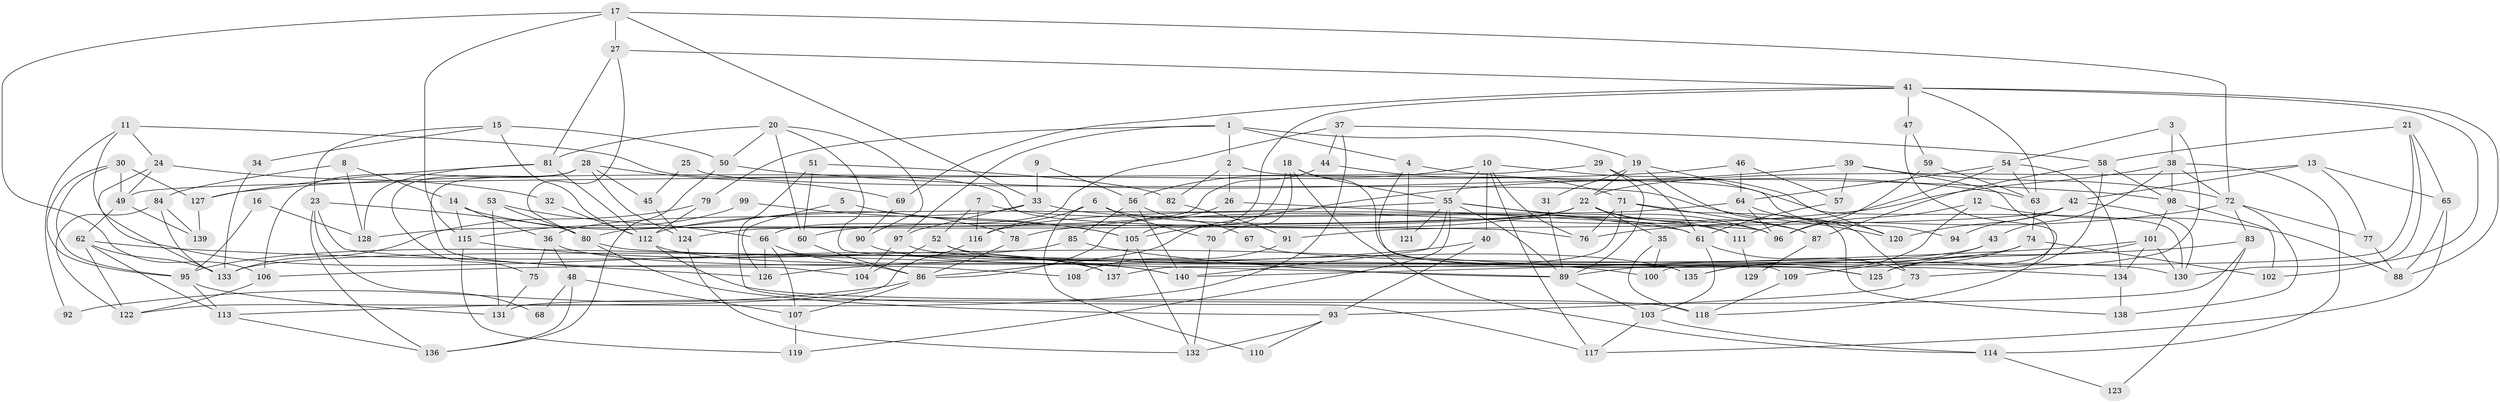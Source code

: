 // coarse degree distribution, {8: 0.07291666666666667, 5: 0.17708333333333334, 3: 0.15625, 4: 0.28125, 6: 0.08333333333333333, 9: 0.020833333333333332, 7: 0.11458333333333333, 2: 0.08333333333333333, 13: 0.010416666666666666}
// Generated by graph-tools (version 1.1) at 2025/41/03/06/25 10:41:58]
// undirected, 140 vertices, 280 edges
graph export_dot {
graph [start="1"]
  node [color=gray90,style=filled];
  1;
  2;
  3;
  4;
  5;
  6;
  7;
  8;
  9;
  10;
  11;
  12;
  13;
  14;
  15;
  16;
  17;
  18;
  19;
  20;
  21;
  22;
  23;
  24;
  25;
  26;
  27;
  28;
  29;
  30;
  31;
  32;
  33;
  34;
  35;
  36;
  37;
  38;
  39;
  40;
  41;
  42;
  43;
  44;
  45;
  46;
  47;
  48;
  49;
  50;
  51;
  52;
  53;
  54;
  55;
  56;
  57;
  58;
  59;
  60;
  61;
  62;
  63;
  64;
  65;
  66;
  67;
  68;
  69;
  70;
  71;
  72;
  73;
  74;
  75;
  76;
  77;
  78;
  79;
  80;
  81;
  82;
  83;
  84;
  85;
  86;
  87;
  88;
  89;
  90;
  91;
  92;
  93;
  94;
  95;
  96;
  97;
  98;
  99;
  100;
  101;
  102;
  103;
  104;
  105;
  106;
  107;
  108;
  109;
  110;
  111;
  112;
  113;
  114;
  115;
  116;
  117;
  118;
  119;
  120;
  121;
  122;
  123;
  124;
  125;
  126;
  127;
  128;
  129;
  130;
  131;
  132;
  133;
  134;
  135;
  136;
  137;
  138;
  139;
  140;
  1 -- 97;
  1 -- 19;
  1 -- 2;
  1 -- 4;
  1 -- 79;
  2 -- 26;
  2 -- 82;
  2 -- 94;
  3 -- 38;
  3 -- 54;
  3 -- 73;
  4 -- 63;
  4 -- 121;
  4 -- 135;
  5 -- 126;
  5 -- 105;
  6 -- 70;
  6 -- 116;
  6 -- 96;
  6 -- 110;
  7 -- 116;
  7 -- 61;
  7 -- 52;
  8 -- 14;
  8 -- 128;
  8 -- 84;
  9 -- 33;
  9 -- 56;
  10 -- 76;
  10 -- 130;
  10 -- 40;
  10 -- 55;
  10 -- 56;
  10 -- 117;
  11 -- 76;
  11 -- 24;
  11 -- 92;
  11 -- 137;
  12 -- 88;
  12 -- 135;
  12 -- 96;
  13 -- 77;
  13 -- 42;
  13 -- 22;
  13 -- 65;
  14 -- 36;
  14 -- 115;
  14 -- 78;
  15 -- 112;
  15 -- 23;
  15 -- 34;
  15 -- 50;
  16 -- 95;
  16 -- 128;
  17 -- 106;
  17 -- 115;
  17 -- 27;
  17 -- 33;
  17 -- 72;
  18 -- 114;
  18 -- 55;
  18 -- 70;
  18 -- 86;
  18 -- 125;
  19 -- 22;
  19 -- 73;
  19 -- 31;
  19 -- 120;
  20 -- 50;
  20 -- 81;
  20 -- 60;
  20 -- 90;
  20 -- 109;
  21 -- 102;
  21 -- 58;
  21 -- 65;
  21 -- 100;
  22 -- 111;
  22 -- 35;
  22 -- 60;
  22 -- 87;
  22 -- 124;
  22 -- 128;
  23 -- 136;
  23 -- 80;
  23 -- 68;
  23 -- 126;
  24 -- 133;
  24 -- 49;
  24 -- 32;
  25 -- 120;
  25 -- 45;
  26 -- 96;
  26 -- 86;
  27 -- 80;
  27 -- 41;
  27 -- 81;
  28 -- 104;
  28 -- 69;
  28 -- 45;
  28 -- 75;
  28 -- 106;
  28 -- 124;
  29 -- 49;
  29 -- 89;
  29 -- 61;
  30 -- 95;
  30 -- 95;
  30 -- 127;
  30 -- 49;
  31 -- 89;
  32 -- 112;
  33 -- 36;
  33 -- 97;
  33 -- 111;
  34 -- 133;
  35 -- 100;
  35 -- 118;
  36 -- 48;
  36 -- 75;
  36 -- 108;
  37 -- 66;
  37 -- 44;
  37 -- 58;
  37 -- 113;
  38 -- 78;
  38 -- 72;
  38 -- 43;
  38 -- 98;
  38 -- 114;
  39 -- 118;
  39 -- 105;
  39 -- 57;
  39 -- 72;
  40 -- 93;
  40 -- 126;
  41 -- 47;
  41 -- 63;
  41 -- 69;
  41 -- 88;
  41 -- 105;
  41 -- 130;
  42 -- 120;
  42 -- 130;
  42 -- 91;
  42 -- 94;
  43 -- 133;
  43 -- 135;
  44 -- 80;
  44 -- 71;
  45 -- 124;
  46 -- 57;
  46 -- 64;
  46 -- 127;
  47 -- 59;
  47 -- 125;
  48 -- 136;
  48 -- 107;
  48 -- 68;
  49 -- 62;
  49 -- 139;
  50 -- 98;
  50 -- 136;
  51 -- 117;
  51 -- 60;
  51 -- 82;
  52 -- 137;
  52 -- 104;
  52 -- 134;
  53 -- 66;
  53 -- 80;
  53 -- 131;
  54 -- 134;
  54 -- 63;
  54 -- 64;
  54 -- 111;
  55 -- 96;
  55 -- 61;
  55 -- 89;
  55 -- 112;
  55 -- 119;
  55 -- 121;
  55 -- 140;
  56 -- 140;
  56 -- 67;
  56 -- 85;
  57 -- 61;
  58 -- 125;
  58 -- 87;
  58 -- 98;
  59 -- 96;
  59 -- 63;
  60 -- 86;
  61 -- 73;
  61 -- 103;
  62 -- 113;
  62 -- 122;
  62 -- 100;
  62 -- 133;
  63 -- 74;
  64 -- 96;
  64 -- 116;
  64 -- 120;
  65 -- 88;
  65 -- 117;
  66 -- 126;
  66 -- 86;
  66 -- 107;
  67 -- 130;
  69 -- 90;
  70 -- 132;
  71 -- 138;
  71 -- 87;
  71 -- 76;
  71 -- 137;
  72 -- 76;
  72 -- 77;
  72 -- 83;
  72 -- 138;
  73 -- 93;
  74 -- 109;
  74 -- 89;
  74 -- 102;
  75 -- 131;
  77 -- 88;
  78 -- 86;
  79 -- 112;
  79 -- 133;
  80 -- 93;
  80 -- 89;
  81 -- 127;
  81 -- 112;
  81 -- 128;
  82 -- 91;
  83 -- 131;
  83 -- 106;
  83 -- 123;
  84 -- 133;
  84 -- 122;
  84 -- 139;
  85 -- 89;
  85 -- 95;
  86 -- 92;
  86 -- 107;
  87 -- 129;
  89 -- 103;
  90 -- 135;
  91 -- 108;
  93 -- 132;
  93 -- 110;
  95 -- 113;
  95 -- 131;
  97 -- 125;
  97 -- 104;
  98 -- 101;
  98 -- 102;
  99 -- 115;
  99 -- 105;
  101 -- 140;
  101 -- 125;
  101 -- 130;
  101 -- 134;
  103 -- 117;
  103 -- 114;
  105 -- 137;
  105 -- 132;
  106 -- 122;
  107 -- 119;
  109 -- 118;
  111 -- 129;
  112 -- 118;
  112 -- 140;
  113 -- 136;
  114 -- 123;
  115 -- 119;
  115 -- 140;
  116 -- 122;
  124 -- 132;
  127 -- 139;
  134 -- 138;
}

